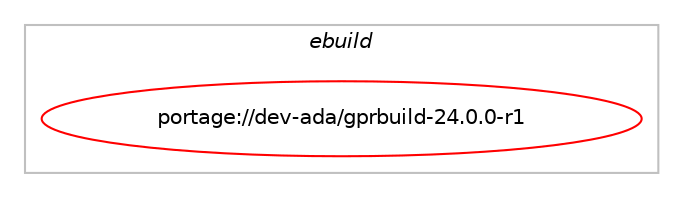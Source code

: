 digraph prolog {

# *************
# Graph options
# *************

newrank=true;
concentrate=true;
compound=true;
graph [rankdir=LR,fontname=Helvetica,fontsize=10,ranksep=1.5];#, ranksep=2.5, nodesep=0.2];
edge  [arrowhead=vee];
node  [fontname=Helvetica,fontsize=10];

# **********
# The ebuild
# **********

subgraph cluster_leftcol {
color=gray;
label=<<i>ebuild</i>>;
id [label="portage://dev-ada/gprbuild-24.0.0-r1", color=red, width=4, href="../dev-ada/gprbuild-24.0.0-r1.svg"];
}

# ****************
# The dependencies
# ****************

subgraph cluster_midcol {
color=gray;
label=<<i>dependencies</i>>;
subgraph cluster_compile {
fillcolor="#eeeeee";
style=filled;
label=<<i>compile</i>>;
# *** BEGIN UNKNOWN DEPENDENCY TYPE (TODO) ***
# id -> equal(use_conditional_group(positive,ada_target_gcc_12,portage://dev-ada/gprbuild-24.0.0-r1,[package_dependency(portage://dev-ada/gprbuild-24.0.0-r1,install,no,sys-devel,gcc,none,[,,],[slot(12)],[use(enable(ada),none)])]))
# *** END UNKNOWN DEPENDENCY TYPE (TODO) ***

# *** BEGIN UNKNOWN DEPENDENCY TYPE (TODO) ***
# id -> equal(use_conditional_group(positive,ada_target_gcc_13,portage://dev-ada/gprbuild-24.0.0-r1,[package_dependency(portage://dev-ada/gprbuild-24.0.0-r1,install,no,sys-devel,gcc,none,[,,],[slot(13)],[use(enable(ada),none)])]))
# *** END UNKNOWN DEPENDENCY TYPE (TODO) ***

# *** BEGIN UNKNOWN DEPENDENCY TYPE (TODO) ***
# id -> equal(use_conditional_group(positive,ada_target_gnat_2021,portage://dev-ada/gprbuild-24.0.0-r1,[package_dependency(portage://dev-ada/gprbuild-24.0.0-r1,install,no,dev-lang,gnat-gpl,none,[,,],[slot(10)],[use(enable(ada),none)])]))
# *** END UNKNOWN DEPENDENCY TYPE (TODO) ***

# *** BEGIN UNKNOWN DEPENDENCY TYPE (TODO) ***
# id -> equal(package_dependency(portage://dev-ada/gprbuild-24.0.0-r1,install,no,dev-ada,gprconfig_kb,none,[,,],[],[use(optenable(ada_target_gnat_2021),negative),use(optenable(ada_target_gcc_12),negative),use(optenable(ada_target_gcc_13),negative)]))
# *** END UNKNOWN DEPENDENCY TYPE (TODO) ***

}
subgraph cluster_compileandrun {
fillcolor="#eeeeee";
style=filled;
label=<<i>compile and run</i>>;
}
subgraph cluster_run {
fillcolor="#eeeeee";
style=filled;
label=<<i>run</i>>;
# *** BEGIN UNKNOWN DEPENDENCY TYPE (TODO) ***
# id -> equal(use_conditional_group(positive,ada_target_gcc_12,portage://dev-ada/gprbuild-24.0.0-r1,[package_dependency(portage://dev-ada/gprbuild-24.0.0-r1,run,no,sys-devel,gcc,none,[,,],[slot(12)],[use(enable(ada),none)])]))
# *** END UNKNOWN DEPENDENCY TYPE (TODO) ***

# *** BEGIN UNKNOWN DEPENDENCY TYPE (TODO) ***
# id -> equal(use_conditional_group(positive,ada_target_gcc_13,portage://dev-ada/gprbuild-24.0.0-r1,[package_dependency(portage://dev-ada/gprbuild-24.0.0-r1,run,no,sys-devel,gcc,none,[,,],[slot(13)],[use(enable(ada),none)])]))
# *** END UNKNOWN DEPENDENCY TYPE (TODO) ***

# *** BEGIN UNKNOWN DEPENDENCY TYPE (TODO) ***
# id -> equal(use_conditional_group(positive,ada_target_gnat_2021,portage://dev-ada/gprbuild-24.0.0-r1,[package_dependency(portage://dev-ada/gprbuild-24.0.0-r1,run,no,dev-lang,gnat-gpl,none,[,,],[slot(10)],[use(enable(ada),none)])]))
# *** END UNKNOWN DEPENDENCY TYPE (TODO) ***

# *** BEGIN UNKNOWN DEPENDENCY TYPE (TODO) ***
# id -> equal(package_dependency(portage://dev-ada/gprbuild-24.0.0-r1,run,no,dev-ada,gprconfig_kb,none,[,,],[],[use(optenable(ada_target_gnat_2021),negative),use(optenable(ada_target_gcc_12),negative),use(optenable(ada_target_gcc_13),negative)]))
# *** END UNKNOWN DEPENDENCY TYPE (TODO) ***

}
}

# **************
# The candidates
# **************

subgraph cluster_choices {
rank=same;
color=gray;
label=<<i>candidates</i>>;

}

}
